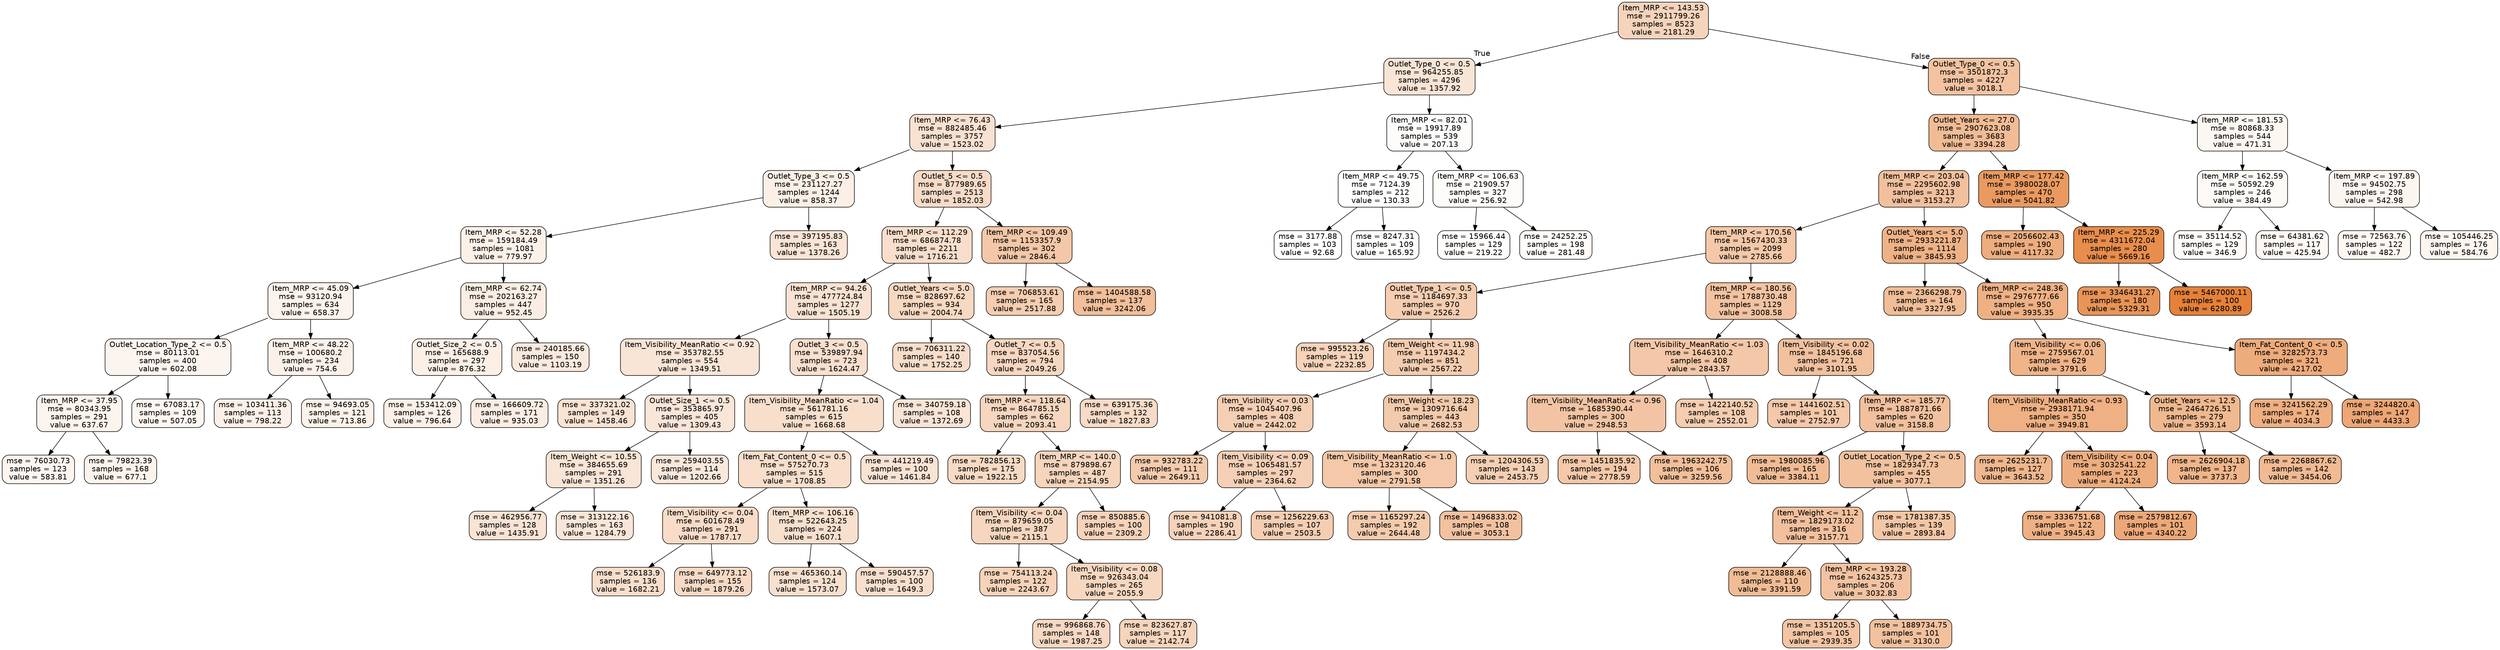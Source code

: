 digraph Tree {
node [shape=box, style="filled, rounded", color="black", fontname=helvetica] ;
edge [fontname=helvetica] ;
0 [label="Item_MRP <= 143.53\nmse = 2911799.26\nsamples = 8523\nvalue = 2181.29", fillcolor="#e5813956"] ;
1 [label="Outlet_Type_0 <= 0.5\nmse = 964255.85\nsamples = 4296\nvalue = 1357.92", fillcolor="#e5813934"] ;
0 -> 1 [labeldistance=2.5, labelangle=45, headlabel="True"] ;
2 [label="Item_MRP <= 76.43\nmse = 882485.46\nsamples = 3757\nvalue = 1523.02", fillcolor="#e581393b"] ;
1 -> 2 ;
3 [label="Outlet_Type_3 <= 0.5\nmse = 231127.27\nsamples = 1244\nvalue = 858.37", fillcolor="#e5813920"] ;
2 -> 3 ;
4 [label="Item_MRP <= 52.28\nmse = 159184.49\nsamples = 1081\nvalue = 779.97", fillcolor="#e581391c"] ;
3 -> 4 ;
5 [label="Item_MRP <= 45.09\nmse = 93120.94\nsamples = 634\nvalue = 658.37", fillcolor="#e5813917"] ;
4 -> 5 ;
6 [label="Outlet_Location_Type_2 <= 0.5\nmse = 80113.01\nsamples = 400\nvalue = 602.08", fillcolor="#e5813915"] ;
5 -> 6 ;
7 [label="Item_MRP <= 37.95\nmse = 80343.95\nsamples = 291\nvalue = 637.67", fillcolor="#e5813916"] ;
6 -> 7 ;
8 [label="mse = 76030.73\nsamples = 123\nvalue = 583.81", fillcolor="#e5813914"] ;
7 -> 8 ;
9 [label="mse = 79823.39\nsamples = 168\nvalue = 677.1", fillcolor="#e5813918"] ;
7 -> 9 ;
10 [label="mse = 67083.17\nsamples = 109\nvalue = 507.05", fillcolor="#e5813911"] ;
6 -> 10 ;
11 [label="Item_MRP <= 48.22\nmse = 100680.2\nsamples = 234\nvalue = 754.6", fillcolor="#e581391b"] ;
5 -> 11 ;
12 [label="mse = 103411.36\nsamples = 113\nvalue = 798.22", fillcolor="#e581391d"] ;
11 -> 12 ;
13 [label="mse = 94693.05\nsamples = 121\nvalue = 713.86", fillcolor="#e581391a"] ;
11 -> 13 ;
14 [label="Item_MRP <= 62.74\nmse = 202163.27\nsamples = 447\nvalue = 952.45", fillcolor="#e5813923"] ;
4 -> 14 ;
15 [label="Outlet_Size_2 <= 0.5\nmse = 165688.9\nsamples = 297\nvalue = 876.32", fillcolor="#e5813920"] ;
14 -> 15 ;
16 [label="mse = 153412.09\nsamples = 126\nvalue = 796.64", fillcolor="#e581391d"] ;
15 -> 16 ;
17 [label="mse = 166609.72\nsamples = 171\nvalue = 935.03", fillcolor="#e5813923"] ;
15 -> 17 ;
18 [label="mse = 240185.66\nsamples = 150\nvalue = 1103.19", fillcolor="#e581392a"] ;
14 -> 18 ;
19 [label="mse = 397195.83\nsamples = 163\nvalue = 1378.26", fillcolor="#e5813935"] ;
3 -> 19 ;
20 [label="Outlet_5 <= 0.5\nmse = 877989.65\nsamples = 2513\nvalue = 1852.03", fillcolor="#e5813948"] ;
2 -> 20 ;
21 [label="Item_MRP <= 112.29\nmse = 686874.78\nsamples = 2211\nvalue = 1716.21", fillcolor="#e5813943"] ;
20 -> 21 ;
22 [label="Item_MRP <= 94.26\nmse = 477724.84\nsamples = 1277\nvalue = 1505.19", fillcolor="#e581393a"] ;
21 -> 22 ;
23 [label="Item_Visibility_MeanRatio <= 0.92\nmse = 353782.55\nsamples = 554\nvalue = 1349.51", fillcolor="#e5813934"] ;
22 -> 23 ;
24 [label="mse = 337321.02\nsamples = 149\nvalue = 1458.46", fillcolor="#e5813938"] ;
23 -> 24 ;
25 [label="Outlet_Size_1 <= 0.5\nmse = 353865.97\nsamples = 405\nvalue = 1309.43", fillcolor="#e5813932"] ;
23 -> 25 ;
26 [label="Item_Weight <= 10.55\nmse = 384655.69\nsamples = 291\nvalue = 1351.26", fillcolor="#e5813934"] ;
25 -> 26 ;
27 [label="mse = 462956.77\nsamples = 128\nvalue = 1435.91", fillcolor="#e5813937"] ;
26 -> 27 ;
28 [label="mse = 313122.16\nsamples = 163\nvalue = 1284.79", fillcolor="#e5813931"] ;
26 -> 28 ;
29 [label="mse = 259403.55\nsamples = 114\nvalue = 1202.66", fillcolor="#e581392e"] ;
25 -> 29 ;
30 [label="Outlet_3 <= 0.5\nmse = 539897.94\nsamples = 723\nvalue = 1624.47", fillcolor="#e581393f"] ;
22 -> 30 ;
31 [label="Item_Visibility_MeanRatio <= 1.04\nmse = 561781.16\nsamples = 615\nvalue = 1668.68", fillcolor="#e5813941"] ;
30 -> 31 ;
32 [label="Item_Fat_Content_0 <= 0.5\nmse = 575270.73\nsamples = 515\nvalue = 1708.85", fillcolor="#e5813943"] ;
31 -> 32 ;
33 [label="Item_Visibility <= 0.04\nmse = 601678.49\nsamples = 291\nvalue = 1787.17", fillcolor="#e5813946"] ;
32 -> 33 ;
34 [label="mse = 526183.9\nsamples = 136\nvalue = 1682.21", fillcolor="#e5813942"] ;
33 -> 34 ;
35 [label="mse = 649773.12\nsamples = 155\nvalue = 1879.26", fillcolor="#e581394a"] ;
33 -> 35 ;
36 [label="Item_MRP <= 106.16\nmse = 522643.25\nsamples = 224\nvalue = 1607.1", fillcolor="#e581393e"] ;
32 -> 36 ;
37 [label="mse = 465360.14\nsamples = 124\nvalue = 1573.07", fillcolor="#e581393d"] ;
36 -> 37 ;
38 [label="mse = 590457.57\nsamples = 100\nvalue = 1649.3", fillcolor="#e5813940"] ;
36 -> 38 ;
39 [label="mse = 441219.49\nsamples = 100\nvalue = 1461.84", fillcolor="#e5813938"] ;
31 -> 39 ;
40 [label="mse = 340759.18\nsamples = 108\nvalue = 1372.69", fillcolor="#e5813935"] ;
30 -> 40 ;
41 [label="Outlet_Years <= 5.0\nmse = 828697.62\nsamples = 934\nvalue = 2004.74", fillcolor="#e581394f"] ;
21 -> 41 ;
42 [label="mse = 706311.22\nsamples = 140\nvalue = 1752.25", fillcolor="#e5813944"] ;
41 -> 42 ;
43 [label="Outlet_7 <= 0.5\nmse = 837054.56\nsamples = 794\nvalue = 2049.26", fillcolor="#e5813951"] ;
41 -> 43 ;
44 [label="Item_MRP <= 118.64\nmse = 864785.15\nsamples = 662\nvalue = 2093.41", fillcolor="#e5813952"] ;
43 -> 44 ;
45 [label="mse = 782856.13\nsamples = 175\nvalue = 1922.15", fillcolor="#e581394b"] ;
44 -> 45 ;
46 [label="Item_MRP <= 140.0\nmse = 879898.67\nsamples = 487\nvalue = 2154.95", fillcolor="#e5813955"] ;
44 -> 46 ;
47 [label="Item_Visibility <= 0.04\nmse = 879659.05\nsamples = 387\nvalue = 2115.1", fillcolor="#e5813953"] ;
46 -> 47 ;
48 [label="mse = 754113.24\nsamples = 122\nvalue = 2243.67", fillcolor="#e5813959"] ;
47 -> 48 ;
49 [label="Item_Visibility <= 0.08\nmse = 926343.04\nsamples = 265\nvalue = 2055.9", fillcolor="#e5813951"] ;
47 -> 49 ;
50 [label="mse = 996868.76\nsamples = 148\nvalue = 1987.25", fillcolor="#e581394e"] ;
49 -> 50 ;
51 [label="mse = 823627.87\nsamples = 117\nvalue = 2142.74", fillcolor="#e5813954"] ;
49 -> 51 ;
52 [label="mse = 850885.6\nsamples = 100\nvalue = 2309.2", fillcolor="#e581395b"] ;
46 -> 52 ;
53 [label="mse = 639175.36\nsamples = 132\nvalue = 1827.83", fillcolor="#e5813948"] ;
43 -> 53 ;
54 [label="Item_MRP <= 109.49\nmse = 1153357.9\nsamples = 302\nvalue = 2846.4", fillcolor="#e5813971"] ;
20 -> 54 ;
55 [label="mse = 706853.61\nsamples = 165\nvalue = 2517.88", fillcolor="#e5813964"] ;
54 -> 55 ;
56 [label="mse = 1404588.58\nsamples = 137\nvalue = 3242.06", fillcolor="#e5813982"] ;
54 -> 56 ;
57 [label="Item_MRP <= 82.01\nmse = 19917.89\nsamples = 539\nvalue = 207.13", fillcolor="#e5813905"] ;
1 -> 57 ;
58 [label="Item_MRP <= 49.75\nmse = 7124.39\nsamples = 212\nvalue = 130.33", fillcolor="#e5813902"] ;
57 -> 58 ;
59 [label="mse = 3177.88\nsamples = 103\nvalue = 92.68", fillcolor="#e5813900"] ;
58 -> 59 ;
60 [label="mse = 8247.31\nsamples = 109\nvalue = 165.92", fillcolor="#e5813903"] ;
58 -> 60 ;
61 [label="Item_MRP <= 106.63\nmse = 21909.57\nsamples = 327\nvalue = 256.92", fillcolor="#e5813907"] ;
57 -> 61 ;
62 [label="mse = 15966.44\nsamples = 129\nvalue = 219.22", fillcolor="#e5813905"] ;
61 -> 62 ;
63 [label="mse = 24252.25\nsamples = 198\nvalue = 281.48", fillcolor="#e5813908"] ;
61 -> 63 ;
64 [label="Outlet_Type_0 <= 0.5\nmse = 3501872.3\nsamples = 4227\nvalue = 3018.1", fillcolor="#e5813979"] ;
0 -> 64 [labeldistance=2.5, labelangle=-45, headlabel="False"] ;
65 [label="Outlet_Years <= 27.0\nmse = 2907623.08\nsamples = 3683\nvalue = 3394.28", fillcolor="#e5813988"] ;
64 -> 65 ;
66 [label="Item_MRP <= 203.04\nmse = 2295602.98\nsamples = 3213\nvalue = 3153.27", fillcolor="#e581397e"] ;
65 -> 66 ;
67 [label="Item_MRP <= 170.56\nmse = 1567430.33\nsamples = 2099\nvalue = 2785.66", fillcolor="#e581396f"] ;
66 -> 67 ;
68 [label="Outlet_Type_1 <= 0.5\nmse = 1184697.33\nsamples = 970\nvalue = 2526.2", fillcolor="#e5813964"] ;
67 -> 68 ;
69 [label="mse = 995523.26\nsamples = 119\nvalue = 2232.85", fillcolor="#e5813958"] ;
68 -> 69 ;
70 [label="Item_Weight <= 11.98\nmse = 1197434.2\nsamples = 851\nvalue = 2567.22", fillcolor="#e5813966"] ;
68 -> 70 ;
71 [label="Item_Visibility <= 0.03\nmse = 1045407.96\nsamples = 408\nvalue = 2442.02", fillcolor="#e5813961"] ;
70 -> 71 ;
72 [label="mse = 932783.22\nsamples = 111\nvalue = 2649.11", fillcolor="#e5813969"] ;
71 -> 72 ;
73 [label="Item_Visibility <= 0.09\nmse = 1065481.57\nsamples = 297\nvalue = 2364.62", fillcolor="#e581395e"] ;
71 -> 73 ;
74 [label="mse = 941081.8\nsamples = 190\nvalue = 2286.41", fillcolor="#e581395a"] ;
73 -> 74 ;
75 [label="mse = 1256229.63\nsamples = 107\nvalue = 2503.5", fillcolor="#e5813963"] ;
73 -> 75 ;
76 [label="Item_Weight <= 18.23\nmse = 1309716.64\nsamples = 443\nvalue = 2682.53", fillcolor="#e581396b"] ;
70 -> 76 ;
77 [label="Item_Visibility_MeanRatio <= 1.0\nmse = 1323120.46\nsamples = 300\nvalue = 2791.58", fillcolor="#e581396f"] ;
76 -> 77 ;
78 [label="mse = 1165297.24\nsamples = 192\nvalue = 2644.48", fillcolor="#e5813969"] ;
77 -> 78 ;
79 [label="mse = 1496833.02\nsamples = 108\nvalue = 3053.1", fillcolor="#e581397a"] ;
77 -> 79 ;
80 [label="mse = 1204306.53\nsamples = 143\nvalue = 2453.75", fillcolor="#e5813961"] ;
76 -> 80 ;
81 [label="Item_MRP <= 180.56\nmse = 1788730.48\nsamples = 1129\nvalue = 3008.58", fillcolor="#e5813978"] ;
67 -> 81 ;
82 [label="Item_Visibility_MeanRatio <= 1.03\nmse = 1646310.2\nsamples = 408\nvalue = 2843.57", fillcolor="#e5813971"] ;
81 -> 82 ;
83 [label="Item_Visibility_MeanRatio <= 0.96\nmse = 1685390.44\nsamples = 300\nvalue = 2948.53", fillcolor="#e5813976"] ;
82 -> 83 ;
84 [label="mse = 1451835.92\nsamples = 194\nvalue = 2778.59", fillcolor="#e581396f"] ;
83 -> 84 ;
85 [label="mse = 1963242.75\nsamples = 106\nvalue = 3259.56", fillcolor="#e5813982"] ;
83 -> 85 ;
86 [label="mse = 1422140.52\nsamples = 108\nvalue = 2552.01", fillcolor="#e5813965"] ;
82 -> 86 ;
87 [label="Item_Visibility <= 0.02\nmse = 1845196.68\nsamples = 721\nvalue = 3101.95", fillcolor="#e581397c"] ;
81 -> 87 ;
88 [label="mse = 1441602.51\nsamples = 101\nvalue = 2752.97", fillcolor="#e581396e"] ;
87 -> 88 ;
89 [label="Item_MRP <= 185.77\nmse = 1887871.66\nsamples = 620\nvalue = 3158.8", fillcolor="#e581397e"] ;
87 -> 89 ;
90 [label="mse = 1980085.96\nsamples = 165\nvalue = 3384.11", fillcolor="#e5813988"] ;
89 -> 90 ;
91 [label="Outlet_Location_Type_2 <= 0.5\nmse = 1829347.73\nsamples = 455\nvalue = 3077.1", fillcolor="#e581397b"] ;
89 -> 91 ;
92 [label="Item_Weight <= 11.2\nmse = 1829173.02\nsamples = 316\nvalue = 3157.71", fillcolor="#e581397e"] ;
91 -> 92 ;
93 [label="mse = 2128888.46\nsamples = 110\nvalue = 3391.59", fillcolor="#e5813988"] ;
92 -> 93 ;
94 [label="Item_MRP <= 193.28\nmse = 1624325.73\nsamples = 206\nvalue = 3032.83", fillcolor="#e5813979"] ;
92 -> 94 ;
95 [label="mse = 1351205.5\nsamples = 105\nvalue = 2939.35", fillcolor="#e5813975"] ;
94 -> 95 ;
96 [label="mse = 1889734.75\nsamples = 101\nvalue = 3130.0", fillcolor="#e581397d"] ;
94 -> 96 ;
97 [label="mse = 1781387.35\nsamples = 139\nvalue = 2893.84", fillcolor="#e5813973"] ;
91 -> 97 ;
98 [label="Outlet_Years <= 5.0\nmse = 2933221.87\nsamples = 1114\nvalue = 3845.93", fillcolor="#e581399b"] ;
66 -> 98 ;
99 [label="mse = 2366298.79\nsamples = 164\nvalue = 3327.95", fillcolor="#e5813985"] ;
98 -> 99 ;
100 [label="Item_MRP <= 248.36\nmse = 2976777.66\nsamples = 950\nvalue = 3935.35", fillcolor="#e581399e"] ;
98 -> 100 ;
101 [label="Item_Visibility <= 0.06\nmse = 2759567.01\nsamples = 629\nvalue = 3791.6", fillcolor="#e5813998"] ;
100 -> 101 ;
102 [label="Item_Visibility_MeanRatio <= 0.93\nmse = 2938171.94\nsamples = 350\nvalue = 3949.81", fillcolor="#e581399f"] ;
101 -> 102 ;
103 [label="mse = 2625231.7\nsamples = 127\nvalue = 3643.52", fillcolor="#e5813992"] ;
102 -> 103 ;
104 [label="Item_Visibility <= 0.04\nmse = 3032541.22\nsamples = 223\nvalue = 4124.24", fillcolor="#e58139a6"] ;
102 -> 104 ;
105 [label="mse = 3336751.68\nsamples = 122\nvalue = 3945.43", fillcolor="#e581399f"] ;
104 -> 105 ;
106 [label="mse = 2579812.67\nsamples = 101\nvalue = 4340.22", fillcolor="#e58139af"] ;
104 -> 106 ;
107 [label="Outlet_Years <= 12.5\nmse = 2464726.51\nsamples = 279\nvalue = 3593.14", fillcolor="#e5813990"] ;
101 -> 107 ;
108 [label="mse = 2626904.18\nsamples = 137\nvalue = 3737.3", fillcolor="#e5813996"] ;
107 -> 108 ;
109 [label="mse = 2268867.62\nsamples = 142\nvalue = 3454.06", fillcolor="#e581398b"] ;
107 -> 109 ;
110 [label="Item_Fat_Content_0 <= 0.5\nmse = 3282573.73\nsamples = 321\nvalue = 4217.02", fillcolor="#e58139aa"] ;
100 -> 110 ;
111 [label="mse = 3241562.29\nsamples = 174\nvalue = 4034.3", fillcolor="#e58139a2"] ;
110 -> 111 ;
112 [label="mse = 3244820.4\nsamples = 147\nvalue = 4433.3", fillcolor="#e58139b3"] ;
110 -> 112 ;
113 [label="Item_MRP <= 177.42\nmse = 3980028.07\nsamples = 470\nvalue = 5041.82", fillcolor="#e58139cc"] ;
65 -> 113 ;
114 [label="mse = 2056602.43\nsamples = 190\nvalue = 4117.32", fillcolor="#e58139a6"] ;
113 -> 114 ;
115 [label="Item_MRP <= 225.29\nmse = 4311672.04\nsamples = 280\nvalue = 5669.16", fillcolor="#e58139e6"] ;
113 -> 115 ;
116 [label="mse = 3346431.27\nsamples = 180\nvalue = 5329.31", fillcolor="#e58139d8"] ;
115 -> 116 ;
117 [label="mse = 5467000.11\nsamples = 100\nvalue = 6280.89", fillcolor="#e58139ff"] ;
115 -> 117 ;
118 [label="Item_MRP <= 181.53\nmse = 80868.33\nsamples = 544\nvalue = 471.31", fillcolor="#e5813910"] ;
64 -> 118 ;
119 [label="Item_MRP <= 162.59\nmse = 50592.29\nsamples = 246\nvalue = 384.49", fillcolor="#e581390c"] ;
118 -> 119 ;
120 [label="mse = 35114.52\nsamples = 129\nvalue = 346.9", fillcolor="#e581390a"] ;
119 -> 120 ;
121 [label="mse = 64381.62\nsamples = 117\nvalue = 425.94", fillcolor="#e581390e"] ;
119 -> 121 ;
122 [label="Item_MRP <= 197.89\nmse = 94502.75\nsamples = 298\nvalue = 542.98", fillcolor="#e5813913"] ;
118 -> 122 ;
123 [label="mse = 72563.76\nsamples = 122\nvalue = 482.7", fillcolor="#e5813910"] ;
122 -> 123 ;
124 [label="mse = 105446.25\nsamples = 176\nvalue = 584.76", fillcolor="#e5813914"] ;
122 -> 124 ;
}